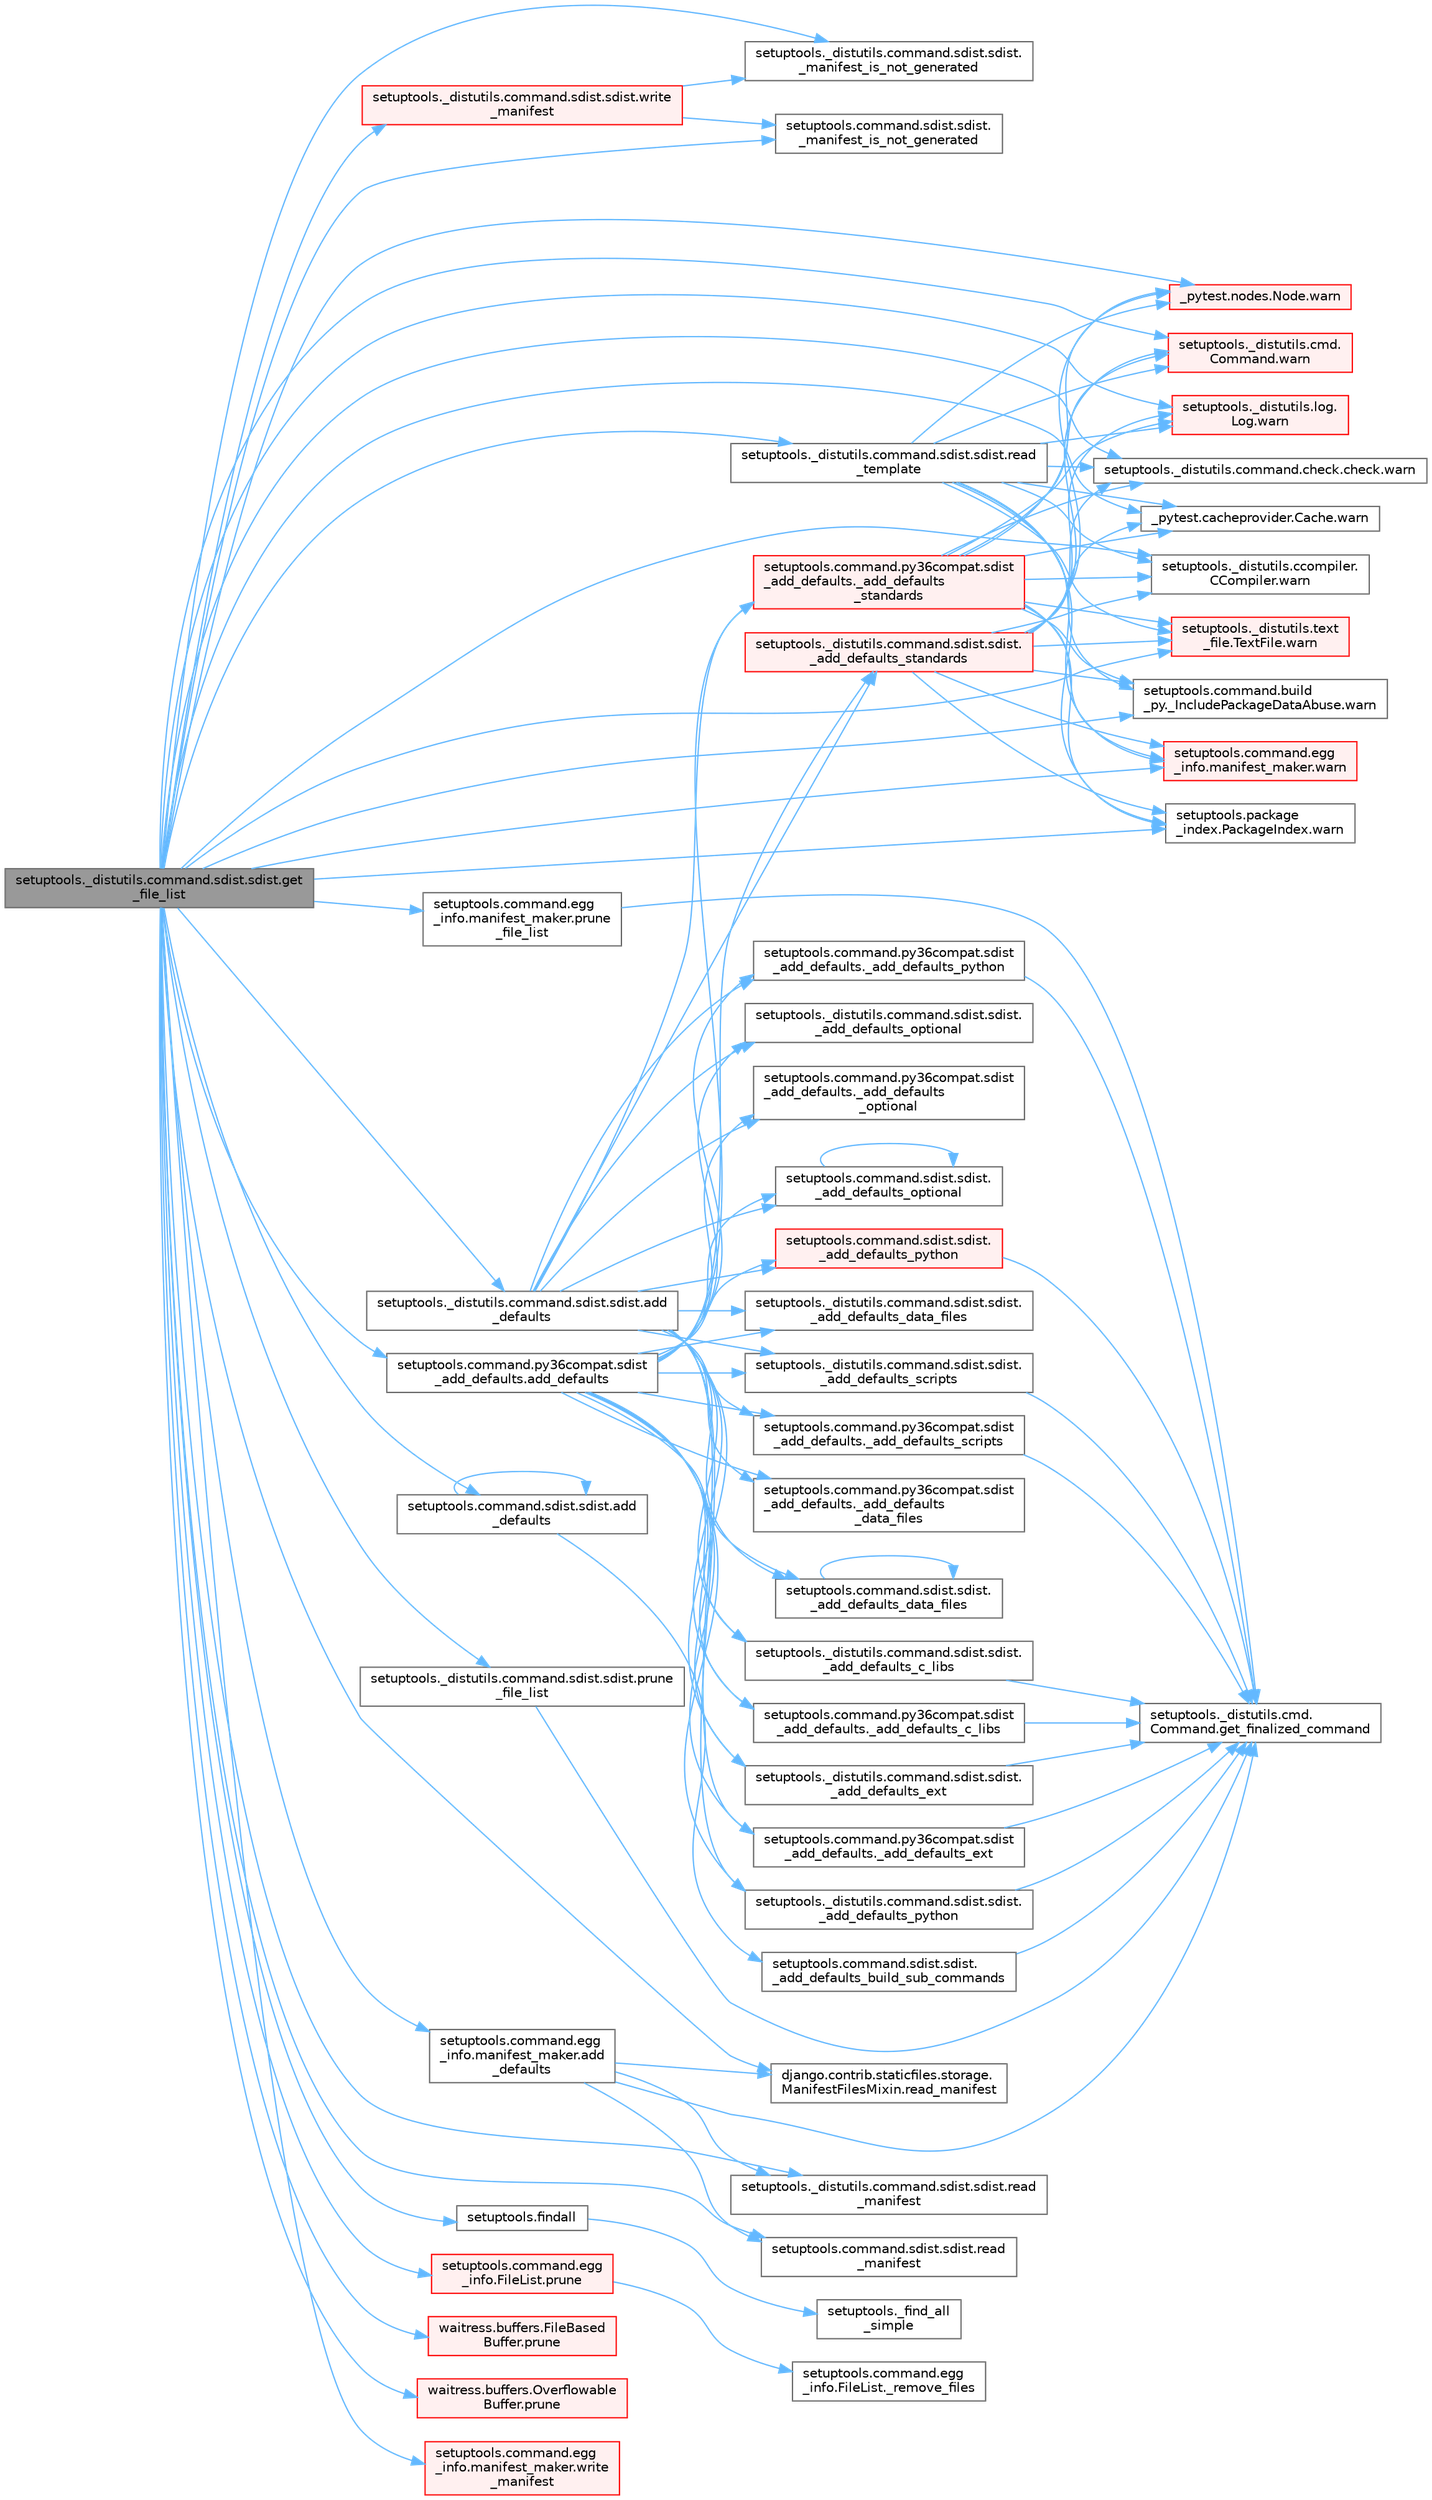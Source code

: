 digraph "setuptools._distutils.command.sdist.sdist.get_file_list"
{
 // LATEX_PDF_SIZE
  bgcolor="transparent";
  edge [fontname=Helvetica,fontsize=10,labelfontname=Helvetica,labelfontsize=10];
  node [fontname=Helvetica,fontsize=10,shape=box,height=0.2,width=0.4];
  rankdir="LR";
  Node1 [id="Node000001",label="setuptools._distutils.command.sdist.sdist.get\l_file_list",height=0.2,width=0.4,color="gray40", fillcolor="grey60", style="filled", fontcolor="black",tooltip=" "];
  Node1 -> Node2 [id="edge1_Node000001_Node000002",color="steelblue1",style="solid",tooltip=" "];
  Node2 [id="Node000002",label="setuptools._distutils.command.sdist.sdist.\l_manifest_is_not_generated",height=0.2,width=0.4,color="grey40", fillcolor="white", style="filled",URL="$classsetuptools_1_1__distutils_1_1command_1_1sdist_1_1sdist.html#af5dfdf09cac5832e756dae836607d61f",tooltip=" "];
  Node1 -> Node3 [id="edge2_Node000001_Node000003",color="steelblue1",style="solid",tooltip=" "];
  Node3 [id="Node000003",label="setuptools.command.sdist.sdist.\l_manifest_is_not_generated",height=0.2,width=0.4,color="grey40", fillcolor="white", style="filled",URL="$classsetuptools_1_1command_1_1sdist_1_1sdist.html#aedfc9d930dc4faf2ca4561513d5c41f6",tooltip=" "];
  Node1 -> Node4 [id="edge3_Node000001_Node000004",color="steelblue1",style="solid",tooltip=" "];
  Node4 [id="Node000004",label="setuptools._distutils.command.sdist.sdist.add\l_defaults",height=0.2,width=0.4,color="grey40", fillcolor="white", style="filled",URL="$classsetuptools_1_1__distutils_1_1command_1_1sdist_1_1sdist.html#ac6cac77bd4aaf4b6950383845612d6a3",tooltip=" "];
  Node4 -> Node5 [id="edge4_Node000004_Node000005",color="steelblue1",style="solid",tooltip=" "];
  Node5 [id="Node000005",label="setuptools._distutils.command.sdist.sdist.\l_add_defaults_c_libs",height=0.2,width=0.4,color="grey40", fillcolor="white", style="filled",URL="$classsetuptools_1_1__distutils_1_1command_1_1sdist_1_1sdist.html#ab8ee839dc6ce200f45d5779d7bd60e5f",tooltip=" "];
  Node5 -> Node6 [id="edge5_Node000005_Node000006",color="steelblue1",style="solid",tooltip=" "];
  Node6 [id="Node000006",label="setuptools._distutils.cmd.\lCommand.get_finalized_command",height=0.2,width=0.4,color="grey40", fillcolor="white", style="filled",URL="$classsetuptools_1_1__distutils_1_1cmd_1_1_command.html#a6f8fd576b884ae94811fc896a77e13a2",tooltip=" "];
  Node4 -> Node7 [id="edge6_Node000004_Node000007",color="steelblue1",style="solid",tooltip=" "];
  Node7 [id="Node000007",label="setuptools.command.py36compat.sdist\l_add_defaults._add_defaults_c_libs",height=0.2,width=0.4,color="grey40", fillcolor="white", style="filled",URL="$classsetuptools_1_1command_1_1py36compat_1_1sdist__add__defaults.html#a9ae5ca4f604e5b893015e66be8f7b691",tooltip=" "];
  Node7 -> Node6 [id="edge7_Node000007_Node000006",color="steelblue1",style="solid",tooltip=" "];
  Node4 -> Node8 [id="edge8_Node000004_Node000008",color="steelblue1",style="solid",tooltip=" "];
  Node8 [id="Node000008",label="setuptools._distutils.command.sdist.sdist.\l_add_defaults_data_files",height=0.2,width=0.4,color="grey40", fillcolor="white", style="filled",URL="$classsetuptools_1_1__distutils_1_1command_1_1sdist_1_1sdist.html#a71e4768119e986c2711c138391a44b0a",tooltip=" "];
  Node4 -> Node9 [id="edge9_Node000004_Node000009",color="steelblue1",style="solid",tooltip=" "];
  Node9 [id="Node000009",label="setuptools.command.py36compat.sdist\l_add_defaults._add_defaults\l_data_files",height=0.2,width=0.4,color="grey40", fillcolor="white", style="filled",URL="$classsetuptools_1_1command_1_1py36compat_1_1sdist__add__defaults.html#abf2e27fef288768252bfbd697fffb32c",tooltip=" "];
  Node4 -> Node10 [id="edge10_Node000004_Node000010",color="steelblue1",style="solid",tooltip=" "];
  Node10 [id="Node000010",label="setuptools.command.sdist.sdist.\l_add_defaults_data_files",height=0.2,width=0.4,color="grey40", fillcolor="white", style="filled",URL="$classsetuptools_1_1command_1_1sdist_1_1sdist.html#ac8a540939a51c5b6a737e459126bc432",tooltip=" "];
  Node10 -> Node10 [id="edge11_Node000010_Node000010",color="steelblue1",style="solid",tooltip=" "];
  Node4 -> Node11 [id="edge12_Node000004_Node000011",color="steelblue1",style="solid",tooltip=" "];
  Node11 [id="Node000011",label="setuptools._distutils.command.sdist.sdist.\l_add_defaults_ext",height=0.2,width=0.4,color="grey40", fillcolor="white", style="filled",URL="$classsetuptools_1_1__distutils_1_1command_1_1sdist_1_1sdist.html#aff133e504ecebf9403aef34a2a617351",tooltip=" "];
  Node11 -> Node6 [id="edge13_Node000011_Node000006",color="steelblue1",style="solid",tooltip=" "];
  Node4 -> Node12 [id="edge14_Node000004_Node000012",color="steelblue1",style="solid",tooltip=" "];
  Node12 [id="Node000012",label="setuptools.command.py36compat.sdist\l_add_defaults._add_defaults_ext",height=0.2,width=0.4,color="grey40", fillcolor="white", style="filled",URL="$classsetuptools_1_1command_1_1py36compat_1_1sdist__add__defaults.html#a77e0f35f22916e28e014fb52cd1e16f7",tooltip=" "];
  Node12 -> Node6 [id="edge15_Node000012_Node000006",color="steelblue1",style="solid",tooltip=" "];
  Node4 -> Node13 [id="edge16_Node000004_Node000013",color="steelblue1",style="solid",tooltip=" "];
  Node13 [id="Node000013",label="setuptools._distutils.command.sdist.sdist.\l_add_defaults_optional",height=0.2,width=0.4,color="grey40", fillcolor="white", style="filled",URL="$classsetuptools_1_1__distutils_1_1command_1_1sdist_1_1sdist.html#ac03336df3a9174aa58b77ae3358b2b00",tooltip=" "];
  Node4 -> Node14 [id="edge17_Node000004_Node000014",color="steelblue1",style="solid",tooltip=" "];
  Node14 [id="Node000014",label="setuptools.command.py36compat.sdist\l_add_defaults._add_defaults\l_optional",height=0.2,width=0.4,color="grey40", fillcolor="white", style="filled",URL="$classsetuptools_1_1command_1_1py36compat_1_1sdist__add__defaults.html#a4beae428808d8636c292f2a75df5ce8a",tooltip=" "];
  Node4 -> Node15 [id="edge18_Node000004_Node000015",color="steelblue1",style="solid",tooltip=" "];
  Node15 [id="Node000015",label="setuptools.command.sdist.sdist.\l_add_defaults_optional",height=0.2,width=0.4,color="grey40", fillcolor="white", style="filled",URL="$classsetuptools_1_1command_1_1sdist_1_1sdist.html#aae607dad2c0d0072d9216e47b923fecd",tooltip=" "];
  Node15 -> Node15 [id="edge19_Node000015_Node000015",color="steelblue1",style="solid",tooltip=" "];
  Node4 -> Node16 [id="edge20_Node000004_Node000016",color="steelblue1",style="solid",tooltip=" "];
  Node16 [id="Node000016",label="setuptools._distutils.command.sdist.sdist.\l_add_defaults_python",height=0.2,width=0.4,color="grey40", fillcolor="white", style="filled",URL="$classsetuptools_1_1__distutils_1_1command_1_1sdist_1_1sdist.html#af8d49eb597a458488cb417cc582482c8",tooltip=" "];
  Node16 -> Node6 [id="edge21_Node000016_Node000006",color="steelblue1",style="solid",tooltip=" "];
  Node4 -> Node17 [id="edge22_Node000004_Node000017",color="steelblue1",style="solid",tooltip=" "];
  Node17 [id="Node000017",label="setuptools.command.py36compat.sdist\l_add_defaults._add_defaults_python",height=0.2,width=0.4,color="grey40", fillcolor="white", style="filled",URL="$classsetuptools_1_1command_1_1py36compat_1_1sdist__add__defaults.html#a7388c9ce19a25a84c7898f9b1cf1edd5",tooltip=" "];
  Node17 -> Node6 [id="edge23_Node000017_Node000006",color="steelblue1",style="solid",tooltip=" "];
  Node4 -> Node18 [id="edge24_Node000004_Node000018",color="steelblue1",style="solid",tooltip=" "];
  Node18 [id="Node000018",label="setuptools.command.sdist.sdist.\l_add_defaults_python",height=0.2,width=0.4,color="red", fillcolor="#FFF0F0", style="filled",URL="$classsetuptools_1_1command_1_1sdist_1_1sdist.html#a9f06608d261bd0b4b49be3a86b7b6357",tooltip=" "];
  Node18 -> Node6 [id="edge25_Node000018_Node000006",color="steelblue1",style="solid",tooltip=" "];
  Node4 -> Node22 [id="edge26_Node000004_Node000022",color="steelblue1",style="solid",tooltip=" "];
  Node22 [id="Node000022",label="setuptools._distutils.command.sdist.sdist.\l_add_defaults_scripts",height=0.2,width=0.4,color="grey40", fillcolor="white", style="filled",URL="$classsetuptools_1_1__distutils_1_1command_1_1sdist_1_1sdist.html#a9468fc0ceff0fda5c55656e89704fc71",tooltip=" "];
  Node22 -> Node6 [id="edge27_Node000022_Node000006",color="steelblue1",style="solid",tooltip=" "];
  Node4 -> Node23 [id="edge28_Node000004_Node000023",color="steelblue1",style="solid",tooltip=" "];
  Node23 [id="Node000023",label="setuptools.command.py36compat.sdist\l_add_defaults._add_defaults_scripts",height=0.2,width=0.4,color="grey40", fillcolor="white", style="filled",URL="$classsetuptools_1_1command_1_1py36compat_1_1sdist__add__defaults.html#aac8158e1d260b9c7b5105ffba33d5729",tooltip=" "];
  Node23 -> Node6 [id="edge29_Node000023_Node000006",color="steelblue1",style="solid",tooltip=" "];
  Node4 -> Node24 [id="edge30_Node000004_Node000024",color="steelblue1",style="solid",tooltip=" "];
  Node24 [id="Node000024",label="setuptools._distutils.command.sdist.sdist.\l_add_defaults_standards",height=0.2,width=0.4,color="red", fillcolor="#FFF0F0", style="filled",URL="$classsetuptools_1_1__distutils_1_1command_1_1sdist_1_1sdist.html#a4214e5f123c4be807d544aac00fb02e7",tooltip=" "];
  Node24 -> Node27 [id="edge31_Node000024_Node000027",color="steelblue1",style="solid",tooltip=" "];
  Node27 [id="Node000027",label="_pytest.cacheprovider.Cache.warn",height=0.2,width=0.4,color="grey40", fillcolor="white", style="filled",URL="$class__pytest_1_1cacheprovider_1_1_cache.html#a59056dfff8733ba939dfd3caf3bb00da",tooltip=" "];
  Node24 -> Node28 [id="edge32_Node000024_Node000028",color="steelblue1",style="solid",tooltip=" "];
  Node28 [id="Node000028",label="_pytest.nodes.Node.warn",height=0.2,width=0.4,color="red", fillcolor="#FFF0F0", style="filled",URL="$class__pytest_1_1nodes_1_1_node.html#a5d6333688a90229efb19e6f63b7b0746",tooltip=" "];
  Node24 -> Node30 [id="edge33_Node000024_Node000030",color="steelblue1",style="solid",tooltip=" "];
  Node30 [id="Node000030",label="setuptools._distutils.ccompiler.\lCCompiler.warn",height=0.2,width=0.4,color="grey40", fillcolor="white", style="filled",URL="$classsetuptools_1_1__distutils_1_1ccompiler_1_1_c_compiler.html#aa4c042a5eb67090857a45c4c044f8459",tooltip=" "];
  Node24 -> Node31 [id="edge34_Node000024_Node000031",color="steelblue1",style="solid",tooltip=" "];
  Node31 [id="Node000031",label="setuptools._distutils.cmd.\lCommand.warn",height=0.2,width=0.4,color="red", fillcolor="#FFF0F0", style="filled",URL="$classsetuptools_1_1__distutils_1_1cmd_1_1_command.html#af431bbcd05b47396a4a55e5922c8445f",tooltip=" "];
  Node24 -> Node34 [id="edge35_Node000024_Node000034",color="steelblue1",style="solid",tooltip=" "];
  Node34 [id="Node000034",label="setuptools._distutils.command.check.check.warn",height=0.2,width=0.4,color="grey40", fillcolor="white", style="filled",URL="$classsetuptools_1_1__distutils_1_1command_1_1check_1_1check.html#a7bc88f730622998fe245e294139d1eaa",tooltip=" "];
  Node24 -> Node35 [id="edge36_Node000024_Node000035",color="steelblue1",style="solid",tooltip=" "];
  Node35 [id="Node000035",label="setuptools._distutils.log.\lLog.warn",height=0.2,width=0.4,color="red", fillcolor="#FFF0F0", style="filled",URL="$classsetuptools_1_1__distutils_1_1log_1_1_log.html#a4862cf2d8dd78b9dce7ffb040c2a1aa7",tooltip=" "];
  Node24 -> Node38 [id="edge37_Node000024_Node000038",color="steelblue1",style="solid",tooltip=" "];
  Node38 [id="Node000038",label="setuptools._distutils.text\l_file.TextFile.warn",height=0.2,width=0.4,color="red", fillcolor="#FFF0F0", style="filled",URL="$classsetuptools_1_1__distutils_1_1text__file_1_1_text_file.html#ab97caf0fc8dbcc16f777bd99180a63ad",tooltip=" "];
  Node24 -> Node2470 [id="edge38_Node000024_Node002470",color="steelblue1",style="solid",tooltip=" "];
  Node2470 [id="Node002470",label="setuptools.command.build\l_py._IncludePackageDataAbuse.warn",height=0.2,width=0.4,color="grey40", fillcolor="white", style="filled",URL="$classsetuptools_1_1command_1_1build__py_1_1___include_package_data_abuse.html#ad4a7f921ff2f93b6129e23fbfdb3a697",tooltip=" "];
  Node24 -> Node2471 [id="edge39_Node000024_Node002471",color="steelblue1",style="solid",tooltip=" "];
  Node2471 [id="Node002471",label="setuptools.command.egg\l_info.manifest_maker.warn",height=0.2,width=0.4,color="red", fillcolor="#FFF0F0", style="filled",URL="$classsetuptools_1_1command_1_1egg__info_1_1manifest__maker.html#a1aa507c687db71e0210b2520d8e7d3c2",tooltip=" "];
  Node24 -> Node2473 [id="edge40_Node000024_Node002473",color="steelblue1",style="solid",tooltip=" "];
  Node2473 [id="Node002473",label="setuptools.package\l_index.PackageIndex.warn",height=0.2,width=0.4,color="grey40", fillcolor="white", style="filled",URL="$classsetuptools_1_1package__index_1_1_package_index.html#afcea3240133b78667f88e7155ea310d1",tooltip=" "];
  Node4 -> Node4551 [id="edge41_Node000004_Node004551",color="steelblue1",style="solid",tooltip=" "];
  Node4551 [id="Node004551",label="setuptools.command.py36compat.sdist\l_add_defaults._add_defaults\l_standards",height=0.2,width=0.4,color="red", fillcolor="#FFF0F0", style="filled",URL="$classsetuptools_1_1command_1_1py36compat_1_1sdist__add__defaults.html#a1bff838d2e295837c25d182c925ca9af",tooltip=" "];
  Node4551 -> Node27 [id="edge42_Node004551_Node000027",color="steelblue1",style="solid",tooltip=" "];
  Node4551 -> Node28 [id="edge43_Node004551_Node000028",color="steelblue1",style="solid",tooltip=" "];
  Node4551 -> Node30 [id="edge44_Node004551_Node000030",color="steelblue1",style="solid",tooltip=" "];
  Node4551 -> Node31 [id="edge45_Node004551_Node000031",color="steelblue1",style="solid",tooltip=" "];
  Node4551 -> Node34 [id="edge46_Node004551_Node000034",color="steelblue1",style="solid",tooltip=" "];
  Node4551 -> Node35 [id="edge47_Node004551_Node000035",color="steelblue1",style="solid",tooltip=" "];
  Node4551 -> Node38 [id="edge48_Node004551_Node000038",color="steelblue1",style="solid",tooltip=" "];
  Node4551 -> Node2470 [id="edge49_Node004551_Node002470",color="steelblue1",style="solid",tooltip=" "];
  Node4551 -> Node2471 [id="edge50_Node004551_Node002471",color="steelblue1",style="solid",tooltip=" "];
  Node4551 -> Node2473 [id="edge51_Node004551_Node002473",color="steelblue1",style="solid",tooltip=" "];
  Node1 -> Node4552 [id="edge52_Node000001_Node004552",color="steelblue1",style="solid",tooltip=" "];
  Node4552 [id="Node004552",label="setuptools.command.egg\l_info.manifest_maker.add\l_defaults",height=0.2,width=0.4,color="grey40", fillcolor="white", style="filled",URL="$classsetuptools_1_1command_1_1egg__info_1_1manifest__maker.html#ab567ecd8aecf14619a9dcf8f1e2d3430",tooltip=" "];
  Node4552 -> Node6 [id="edge53_Node004552_Node000006",color="steelblue1",style="solid",tooltip=" "];
  Node4552 -> Node4553 [id="edge54_Node004552_Node004553",color="steelblue1",style="solid",tooltip=" "];
  Node4553 [id="Node004553",label="django.contrib.staticfiles.storage.\lManifestFilesMixin.read_manifest",height=0.2,width=0.4,color="grey40", fillcolor="white", style="filled",URL="$classdjango_1_1contrib_1_1staticfiles_1_1storage_1_1_manifest_files_mixin.html#ac45b9afb30463d2a912024d99fd1bdf8",tooltip=" "];
  Node4552 -> Node4554 [id="edge55_Node004552_Node004554",color="steelblue1",style="solid",tooltip=" "];
  Node4554 [id="Node004554",label="setuptools._distutils.command.sdist.sdist.read\l_manifest",height=0.2,width=0.4,color="grey40", fillcolor="white", style="filled",URL="$classsetuptools_1_1__distutils_1_1command_1_1sdist_1_1sdist.html#aff0bfa8e856d80323397885a956091ee",tooltip=" "];
  Node4552 -> Node4555 [id="edge56_Node004552_Node004555",color="steelblue1",style="solid",tooltip=" "];
  Node4555 [id="Node004555",label="setuptools.command.sdist.sdist.read\l_manifest",height=0.2,width=0.4,color="grey40", fillcolor="white", style="filled",URL="$classsetuptools_1_1command_1_1sdist_1_1sdist.html#a88caa642695a0fce1f2703a3396b9acd",tooltip=" "];
  Node1 -> Node4556 [id="edge57_Node000001_Node004556",color="steelblue1",style="solid",tooltip=" "];
  Node4556 [id="Node004556",label="setuptools.command.py36compat.sdist\l_add_defaults.add_defaults",height=0.2,width=0.4,color="grey40", fillcolor="white", style="filled",URL="$classsetuptools_1_1command_1_1py36compat_1_1sdist__add__defaults.html#addb01c64423721fb33d25bac4d70ca91",tooltip=" "];
  Node4556 -> Node5 [id="edge58_Node004556_Node000005",color="steelblue1",style="solid",tooltip=" "];
  Node4556 -> Node7 [id="edge59_Node004556_Node000007",color="steelblue1",style="solid",tooltip=" "];
  Node4556 -> Node8 [id="edge60_Node004556_Node000008",color="steelblue1",style="solid",tooltip=" "];
  Node4556 -> Node9 [id="edge61_Node004556_Node000009",color="steelblue1",style="solid",tooltip=" "];
  Node4556 -> Node10 [id="edge62_Node004556_Node000010",color="steelblue1",style="solid",tooltip=" "];
  Node4556 -> Node11 [id="edge63_Node004556_Node000011",color="steelblue1",style="solid",tooltip=" "];
  Node4556 -> Node12 [id="edge64_Node004556_Node000012",color="steelblue1",style="solid",tooltip=" "];
  Node4556 -> Node13 [id="edge65_Node004556_Node000013",color="steelblue1",style="solid",tooltip=" "];
  Node4556 -> Node14 [id="edge66_Node004556_Node000014",color="steelblue1",style="solid",tooltip=" "];
  Node4556 -> Node15 [id="edge67_Node004556_Node000015",color="steelblue1",style="solid",tooltip=" "];
  Node4556 -> Node16 [id="edge68_Node004556_Node000016",color="steelblue1",style="solid",tooltip=" "];
  Node4556 -> Node17 [id="edge69_Node004556_Node000017",color="steelblue1",style="solid",tooltip=" "];
  Node4556 -> Node18 [id="edge70_Node004556_Node000018",color="steelblue1",style="solid",tooltip=" "];
  Node4556 -> Node22 [id="edge71_Node004556_Node000022",color="steelblue1",style="solid",tooltip=" "];
  Node4556 -> Node23 [id="edge72_Node004556_Node000023",color="steelblue1",style="solid",tooltip=" "];
  Node4556 -> Node24 [id="edge73_Node004556_Node000024",color="steelblue1",style="solid",tooltip=" "];
  Node4556 -> Node4551 [id="edge74_Node004556_Node004551",color="steelblue1",style="solid",tooltip=" "];
  Node1 -> Node4557 [id="edge75_Node000001_Node004557",color="steelblue1",style="solid",tooltip=" "];
  Node4557 [id="Node004557",label="setuptools.command.sdist.sdist.add\l_defaults",height=0.2,width=0.4,color="grey40", fillcolor="white", style="filled",URL="$classsetuptools_1_1command_1_1sdist_1_1sdist.html#a7328b439ca3b981af63de49f2aaf96bd",tooltip=" "];
  Node4557 -> Node4558 [id="edge76_Node004557_Node004558",color="steelblue1",style="solid",tooltip=" "];
  Node4558 [id="Node004558",label="setuptools.command.sdist.sdist.\l_add_defaults_build_sub_commands",height=0.2,width=0.4,color="grey40", fillcolor="white", style="filled",URL="$classsetuptools_1_1command_1_1sdist_1_1sdist.html#a48b14d865c95b751216f62aff7122fe9",tooltip=" "];
  Node4558 -> Node6 [id="edge77_Node004558_Node000006",color="steelblue1",style="solid",tooltip=" "];
  Node4557 -> Node4557 [id="edge78_Node004557_Node004557",color="steelblue1",style="solid",tooltip=" "];
  Node1 -> Node4559 [id="edge79_Node000001_Node004559",color="steelblue1",style="solid",tooltip=" "];
  Node4559 [id="Node004559",label="setuptools.findall",height=0.2,width=0.4,color="grey40", fillcolor="white", style="filled",URL="$namespacesetuptools.html#abee3e8742774f83e764fb19f8bf7da98",tooltip=" "];
  Node4559 -> Node4560 [id="edge80_Node004559_Node004560",color="steelblue1",style="solid",tooltip=" "];
  Node4560 [id="Node004560",label="setuptools._find_all\l_simple",height=0.2,width=0.4,color="grey40", fillcolor="white", style="filled",URL="$namespacesetuptools.html#afb9509d25a1fda351f83c79ba2048379",tooltip=" "];
  Node1 -> Node4561 [id="edge81_Node000001_Node004561",color="steelblue1",style="solid",tooltip=" "];
  Node4561 [id="Node004561",label="setuptools.command.egg\l_info.FileList.prune",height=0.2,width=0.4,color="red", fillcolor="#FFF0F0", style="filled",URL="$classsetuptools_1_1command_1_1egg__info_1_1_file_list.html#a9aae400415d8f79b8569eb682c0c8e0d",tooltip=" "];
  Node4561 -> Node2173 [id="edge82_Node004561_Node002173",color="steelblue1",style="solid",tooltip=" "];
  Node2173 [id="Node002173",label="setuptools.command.egg\l_info.FileList._remove_files",height=0.2,width=0.4,color="grey40", fillcolor="white", style="filled",URL="$classsetuptools_1_1command_1_1egg__info_1_1_file_list.html#a194290e340e5f551e0604d864189d617",tooltip=" "];
  Node1 -> Node4562 [id="edge83_Node000001_Node004562",color="steelblue1",style="solid",tooltip=" "];
  Node4562 [id="Node004562",label="waitress.buffers.FileBased\lBuffer.prune",height=0.2,width=0.4,color="red", fillcolor="#FFF0F0", style="filled",URL="$classwaitress_1_1buffers_1_1_file_based_buffer.html#a7606486033835e8c93e1ef757593e916",tooltip=" "];
  Node1 -> Node4566 [id="edge84_Node000001_Node004566",color="steelblue1",style="solid",tooltip=" "];
  Node4566 [id="Node004566",label="waitress.buffers.Overflowable\lBuffer.prune",height=0.2,width=0.4,color="red", fillcolor="#FFF0F0", style="filled",URL="$classwaitress_1_1buffers_1_1_overflowable_buffer.html#abd25c87547fbcd061dad0ca747392087",tooltip=" "];
  Node1 -> Node4567 [id="edge85_Node000001_Node004567",color="steelblue1",style="solid",tooltip=" "];
  Node4567 [id="Node004567",label="setuptools._distutils.command.sdist.sdist.prune\l_file_list",height=0.2,width=0.4,color="grey40", fillcolor="white", style="filled",URL="$classsetuptools_1_1__distutils_1_1command_1_1sdist_1_1sdist.html#a7d3d65aa78d51b731ffdecb1a8829547",tooltip=" "];
  Node4567 -> Node6 [id="edge86_Node004567_Node000006",color="steelblue1",style="solid",tooltip=" "];
  Node1 -> Node4568 [id="edge87_Node000001_Node004568",color="steelblue1",style="solid",tooltip=" "];
  Node4568 [id="Node004568",label="setuptools.command.egg\l_info.manifest_maker.prune\l_file_list",height=0.2,width=0.4,color="grey40", fillcolor="white", style="filled",URL="$classsetuptools_1_1command_1_1egg__info_1_1manifest__maker.html#a8fd8597cb32f6260d4af61c72908b367",tooltip=" "];
  Node4568 -> Node6 [id="edge88_Node004568_Node000006",color="steelblue1",style="solid",tooltip=" "];
  Node1 -> Node4553 [id="edge89_Node000001_Node004553",color="steelblue1",style="solid",tooltip=" "];
  Node1 -> Node4554 [id="edge90_Node000001_Node004554",color="steelblue1",style="solid",tooltip=" "];
  Node1 -> Node4555 [id="edge91_Node000001_Node004555",color="steelblue1",style="solid",tooltip=" "];
  Node1 -> Node4569 [id="edge92_Node000001_Node004569",color="steelblue1",style="solid",tooltip=" "];
  Node4569 [id="Node004569",label="setuptools._distutils.command.sdist.sdist.read\l_template",height=0.2,width=0.4,color="grey40", fillcolor="white", style="filled",URL="$classsetuptools_1_1__distutils_1_1command_1_1sdist_1_1sdist.html#a31b23cc0fec5e9519b6076408dd739c7",tooltip=" "];
  Node4569 -> Node27 [id="edge93_Node004569_Node000027",color="steelblue1",style="solid",tooltip=" "];
  Node4569 -> Node28 [id="edge94_Node004569_Node000028",color="steelblue1",style="solid",tooltip=" "];
  Node4569 -> Node30 [id="edge95_Node004569_Node000030",color="steelblue1",style="solid",tooltip=" "];
  Node4569 -> Node31 [id="edge96_Node004569_Node000031",color="steelblue1",style="solid",tooltip=" "];
  Node4569 -> Node34 [id="edge97_Node004569_Node000034",color="steelblue1",style="solid",tooltip=" "];
  Node4569 -> Node35 [id="edge98_Node004569_Node000035",color="steelblue1",style="solid",tooltip=" "];
  Node4569 -> Node38 [id="edge99_Node004569_Node000038",color="steelblue1",style="solid",tooltip=" "];
  Node4569 -> Node2470 [id="edge100_Node004569_Node002470",color="steelblue1",style="solid",tooltip=" "];
  Node4569 -> Node2471 [id="edge101_Node004569_Node002471",color="steelblue1",style="solid",tooltip=" "];
  Node4569 -> Node2473 [id="edge102_Node004569_Node002473",color="steelblue1",style="solid",tooltip=" "];
  Node1 -> Node27 [id="edge103_Node000001_Node000027",color="steelblue1",style="solid",tooltip=" "];
  Node1 -> Node28 [id="edge104_Node000001_Node000028",color="steelblue1",style="solid",tooltip=" "];
  Node1 -> Node30 [id="edge105_Node000001_Node000030",color="steelblue1",style="solid",tooltip=" "];
  Node1 -> Node31 [id="edge106_Node000001_Node000031",color="steelblue1",style="solid",tooltip=" "];
  Node1 -> Node34 [id="edge107_Node000001_Node000034",color="steelblue1",style="solid",tooltip=" "];
  Node1 -> Node35 [id="edge108_Node000001_Node000035",color="steelblue1",style="solid",tooltip=" "];
  Node1 -> Node38 [id="edge109_Node000001_Node000038",color="steelblue1",style="solid",tooltip=" "];
  Node1 -> Node2470 [id="edge110_Node000001_Node002470",color="steelblue1",style="solid",tooltip=" "];
  Node1 -> Node2471 [id="edge111_Node000001_Node002471",color="steelblue1",style="solid",tooltip=" "];
  Node1 -> Node2473 [id="edge112_Node000001_Node002473",color="steelblue1",style="solid",tooltip=" "];
  Node1 -> Node4570 [id="edge113_Node000001_Node004570",color="steelblue1",style="solid",tooltip=" "];
  Node4570 [id="Node004570",label="setuptools._distutils.command.sdist.sdist.write\l_manifest",height=0.2,width=0.4,color="red", fillcolor="#FFF0F0", style="filled",URL="$classsetuptools_1_1__distutils_1_1command_1_1sdist_1_1sdist.html#af5a20179b614c620685dd2bbe3296dc2",tooltip=" "];
  Node4570 -> Node2 [id="edge114_Node004570_Node000002",color="steelblue1",style="solid",tooltip=" "];
  Node4570 -> Node3 [id="edge115_Node004570_Node000003",color="steelblue1",style="solid",tooltip=" "];
  Node1 -> Node4571 [id="edge116_Node000001_Node004571",color="steelblue1",style="solid",tooltip=" "];
  Node4571 [id="Node004571",label="setuptools.command.egg\l_info.manifest_maker.write\l_manifest",height=0.2,width=0.4,color="red", fillcolor="#FFF0F0", style="filled",URL="$classsetuptools_1_1command_1_1egg__info_1_1manifest__maker.html#a52abc671ef48d3da98cc09390c8d442c",tooltip=" "];
}

